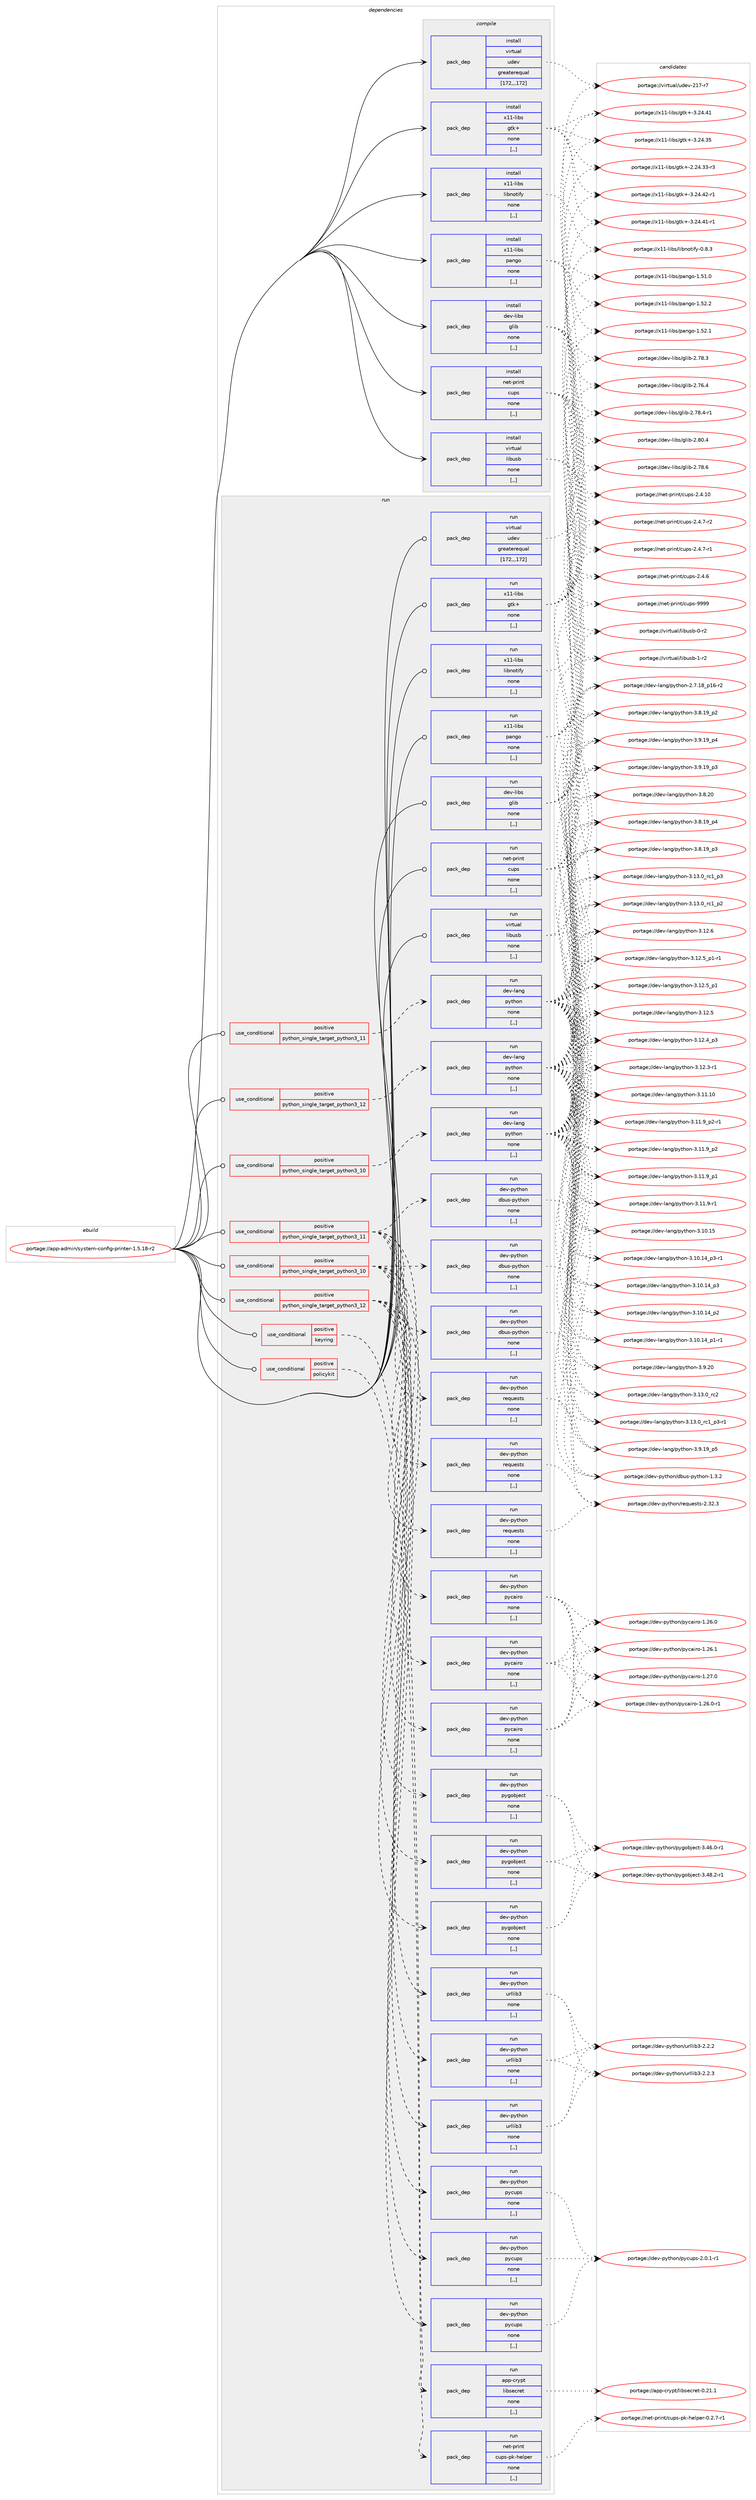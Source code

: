 digraph prolog {

# *************
# Graph options
# *************

newrank=true;
concentrate=true;
compound=true;
graph [rankdir=LR,fontname=Helvetica,fontsize=10,ranksep=1.5];#, ranksep=2.5, nodesep=0.2];
edge  [arrowhead=vee];
node  [fontname=Helvetica,fontsize=10];

# **********
# The ebuild
# **********

subgraph cluster_leftcol {
color=gray;
label=<<i>ebuild</i>>;
id [label="portage://app-admin/system-config-printer-1.5.18-r2", color=red, width=4, href="../app-admin/system-config-printer-1.5.18-r2.svg"];
}

# ****************
# The dependencies
# ****************

subgraph cluster_midcol {
color=gray;
label=<<i>dependencies</i>>;
subgraph cluster_compile {
fillcolor="#eeeeee";
style=filled;
label=<<i>compile</i>>;
subgraph pack364383 {
dependency499345 [label=<<TABLE BORDER="0" CELLBORDER="1" CELLSPACING="0" CELLPADDING="4" WIDTH="220"><TR><TD ROWSPAN="6" CELLPADDING="30">pack_dep</TD></TR><TR><TD WIDTH="110">install</TD></TR><TR><TD>dev-libs</TD></TR><TR><TD>glib</TD></TR><TR><TD>none</TD></TR><TR><TD>[,,]</TD></TR></TABLE>>, shape=none, color=blue];
}
id:e -> dependency499345:w [weight=20,style="solid",arrowhead="vee"];
subgraph pack364384 {
dependency499346 [label=<<TABLE BORDER="0" CELLBORDER="1" CELLSPACING="0" CELLPADDING="4" WIDTH="220"><TR><TD ROWSPAN="6" CELLPADDING="30">pack_dep</TD></TR><TR><TD WIDTH="110">install</TD></TR><TR><TD>net-print</TD></TR><TR><TD>cups</TD></TR><TR><TD>none</TD></TR><TR><TD>[,,]</TD></TR></TABLE>>, shape=none, color=blue];
}
id:e -> dependency499346:w [weight=20,style="solid",arrowhead="vee"];
subgraph pack364385 {
dependency499347 [label=<<TABLE BORDER="0" CELLBORDER="1" CELLSPACING="0" CELLPADDING="4" WIDTH="220"><TR><TD ROWSPAN="6" CELLPADDING="30">pack_dep</TD></TR><TR><TD WIDTH="110">install</TD></TR><TR><TD>virtual</TD></TR><TR><TD>libusb</TD></TR><TR><TD>none</TD></TR><TR><TD>[,,]</TD></TR></TABLE>>, shape=none, color=blue];
}
id:e -> dependency499347:w [weight=20,style="solid",arrowhead="vee"];
subgraph pack364386 {
dependency499348 [label=<<TABLE BORDER="0" CELLBORDER="1" CELLSPACING="0" CELLPADDING="4" WIDTH="220"><TR><TD ROWSPAN="6" CELLPADDING="30">pack_dep</TD></TR><TR><TD WIDTH="110">install</TD></TR><TR><TD>virtual</TD></TR><TR><TD>udev</TD></TR><TR><TD>greaterequal</TD></TR><TR><TD>[172,,,172]</TD></TR></TABLE>>, shape=none, color=blue];
}
id:e -> dependency499348:w [weight=20,style="solid",arrowhead="vee"];
subgraph pack364387 {
dependency499349 [label=<<TABLE BORDER="0" CELLBORDER="1" CELLSPACING="0" CELLPADDING="4" WIDTH="220"><TR><TD ROWSPAN="6" CELLPADDING="30">pack_dep</TD></TR><TR><TD WIDTH="110">install</TD></TR><TR><TD>x11-libs</TD></TR><TR><TD>gtk+</TD></TR><TR><TD>none</TD></TR><TR><TD>[,,]</TD></TR></TABLE>>, shape=none, color=blue];
}
id:e -> dependency499349:w [weight=20,style="solid",arrowhead="vee"];
subgraph pack364388 {
dependency499350 [label=<<TABLE BORDER="0" CELLBORDER="1" CELLSPACING="0" CELLPADDING="4" WIDTH="220"><TR><TD ROWSPAN="6" CELLPADDING="30">pack_dep</TD></TR><TR><TD WIDTH="110">install</TD></TR><TR><TD>x11-libs</TD></TR><TR><TD>libnotify</TD></TR><TR><TD>none</TD></TR><TR><TD>[,,]</TD></TR></TABLE>>, shape=none, color=blue];
}
id:e -> dependency499350:w [weight=20,style="solid",arrowhead="vee"];
subgraph pack364389 {
dependency499351 [label=<<TABLE BORDER="0" CELLBORDER="1" CELLSPACING="0" CELLPADDING="4" WIDTH="220"><TR><TD ROWSPAN="6" CELLPADDING="30">pack_dep</TD></TR><TR><TD WIDTH="110">install</TD></TR><TR><TD>x11-libs</TD></TR><TR><TD>pango</TD></TR><TR><TD>none</TD></TR><TR><TD>[,,]</TD></TR></TABLE>>, shape=none, color=blue];
}
id:e -> dependency499351:w [weight=20,style="solid",arrowhead="vee"];
}
subgraph cluster_compileandrun {
fillcolor="#eeeeee";
style=filled;
label=<<i>compile and run</i>>;
}
subgraph cluster_run {
fillcolor="#eeeeee";
style=filled;
label=<<i>run</i>>;
subgraph cond131343 {
dependency499352 [label=<<TABLE BORDER="0" CELLBORDER="1" CELLSPACING="0" CELLPADDING="4"><TR><TD ROWSPAN="3" CELLPADDING="10">use_conditional</TD></TR><TR><TD>positive</TD></TR><TR><TD>keyring</TD></TR></TABLE>>, shape=none, color=red];
subgraph pack364390 {
dependency499353 [label=<<TABLE BORDER="0" CELLBORDER="1" CELLSPACING="0" CELLPADDING="4" WIDTH="220"><TR><TD ROWSPAN="6" CELLPADDING="30">pack_dep</TD></TR><TR><TD WIDTH="110">run</TD></TR><TR><TD>app-crypt</TD></TR><TR><TD>libsecret</TD></TR><TR><TD>none</TD></TR><TR><TD>[,,]</TD></TR></TABLE>>, shape=none, color=blue];
}
dependency499352:e -> dependency499353:w [weight=20,style="dashed",arrowhead="vee"];
}
id:e -> dependency499352:w [weight=20,style="solid",arrowhead="odot"];
subgraph cond131344 {
dependency499354 [label=<<TABLE BORDER="0" CELLBORDER="1" CELLSPACING="0" CELLPADDING="4"><TR><TD ROWSPAN="3" CELLPADDING="10">use_conditional</TD></TR><TR><TD>positive</TD></TR><TR><TD>policykit</TD></TR></TABLE>>, shape=none, color=red];
subgraph pack364391 {
dependency499355 [label=<<TABLE BORDER="0" CELLBORDER="1" CELLSPACING="0" CELLPADDING="4" WIDTH="220"><TR><TD ROWSPAN="6" CELLPADDING="30">pack_dep</TD></TR><TR><TD WIDTH="110">run</TD></TR><TR><TD>net-print</TD></TR><TR><TD>cups-pk-helper</TD></TR><TR><TD>none</TD></TR><TR><TD>[,,]</TD></TR></TABLE>>, shape=none, color=blue];
}
dependency499354:e -> dependency499355:w [weight=20,style="dashed",arrowhead="vee"];
}
id:e -> dependency499354:w [weight=20,style="solid",arrowhead="odot"];
subgraph cond131345 {
dependency499356 [label=<<TABLE BORDER="0" CELLBORDER="1" CELLSPACING="0" CELLPADDING="4"><TR><TD ROWSPAN="3" CELLPADDING="10">use_conditional</TD></TR><TR><TD>positive</TD></TR><TR><TD>python_single_target_python3_10</TD></TR></TABLE>>, shape=none, color=red];
subgraph pack364392 {
dependency499357 [label=<<TABLE BORDER="0" CELLBORDER="1" CELLSPACING="0" CELLPADDING="4" WIDTH="220"><TR><TD ROWSPAN="6" CELLPADDING="30">pack_dep</TD></TR><TR><TD WIDTH="110">run</TD></TR><TR><TD>dev-lang</TD></TR><TR><TD>python</TD></TR><TR><TD>none</TD></TR><TR><TD>[,,]</TD></TR></TABLE>>, shape=none, color=blue];
}
dependency499356:e -> dependency499357:w [weight=20,style="dashed",arrowhead="vee"];
}
id:e -> dependency499356:w [weight=20,style="solid",arrowhead="odot"];
subgraph cond131346 {
dependency499358 [label=<<TABLE BORDER="0" CELLBORDER="1" CELLSPACING="0" CELLPADDING="4"><TR><TD ROWSPAN="3" CELLPADDING="10">use_conditional</TD></TR><TR><TD>positive</TD></TR><TR><TD>python_single_target_python3_10</TD></TR></TABLE>>, shape=none, color=red];
subgraph pack364393 {
dependency499359 [label=<<TABLE BORDER="0" CELLBORDER="1" CELLSPACING="0" CELLPADDING="4" WIDTH="220"><TR><TD ROWSPAN="6" CELLPADDING="30">pack_dep</TD></TR><TR><TD WIDTH="110">run</TD></TR><TR><TD>dev-python</TD></TR><TR><TD>dbus-python</TD></TR><TR><TD>none</TD></TR><TR><TD>[,,]</TD></TR></TABLE>>, shape=none, color=blue];
}
dependency499358:e -> dependency499359:w [weight=20,style="dashed",arrowhead="vee"];
subgraph pack364394 {
dependency499360 [label=<<TABLE BORDER="0" CELLBORDER="1" CELLSPACING="0" CELLPADDING="4" WIDTH="220"><TR><TD ROWSPAN="6" CELLPADDING="30">pack_dep</TD></TR><TR><TD WIDTH="110">run</TD></TR><TR><TD>dev-python</TD></TR><TR><TD>pycairo</TD></TR><TR><TD>none</TD></TR><TR><TD>[,,]</TD></TR></TABLE>>, shape=none, color=blue];
}
dependency499358:e -> dependency499360:w [weight=20,style="dashed",arrowhead="vee"];
subgraph pack364395 {
dependency499361 [label=<<TABLE BORDER="0" CELLBORDER="1" CELLSPACING="0" CELLPADDING="4" WIDTH="220"><TR><TD ROWSPAN="6" CELLPADDING="30">pack_dep</TD></TR><TR><TD WIDTH="110">run</TD></TR><TR><TD>dev-python</TD></TR><TR><TD>pycups</TD></TR><TR><TD>none</TD></TR><TR><TD>[,,]</TD></TR></TABLE>>, shape=none, color=blue];
}
dependency499358:e -> dependency499361:w [weight=20,style="dashed",arrowhead="vee"];
subgraph pack364396 {
dependency499362 [label=<<TABLE BORDER="0" CELLBORDER="1" CELLSPACING="0" CELLPADDING="4" WIDTH="220"><TR><TD ROWSPAN="6" CELLPADDING="30">pack_dep</TD></TR><TR><TD WIDTH="110">run</TD></TR><TR><TD>dev-python</TD></TR><TR><TD>pygobject</TD></TR><TR><TD>none</TD></TR><TR><TD>[,,]</TD></TR></TABLE>>, shape=none, color=blue];
}
dependency499358:e -> dependency499362:w [weight=20,style="dashed",arrowhead="vee"];
subgraph pack364397 {
dependency499363 [label=<<TABLE BORDER="0" CELLBORDER="1" CELLSPACING="0" CELLPADDING="4" WIDTH="220"><TR><TD ROWSPAN="6" CELLPADDING="30">pack_dep</TD></TR><TR><TD WIDTH="110">run</TD></TR><TR><TD>dev-python</TD></TR><TR><TD>requests</TD></TR><TR><TD>none</TD></TR><TR><TD>[,,]</TD></TR></TABLE>>, shape=none, color=blue];
}
dependency499358:e -> dependency499363:w [weight=20,style="dashed",arrowhead="vee"];
subgraph pack364398 {
dependency499364 [label=<<TABLE BORDER="0" CELLBORDER="1" CELLSPACING="0" CELLPADDING="4" WIDTH="220"><TR><TD ROWSPAN="6" CELLPADDING="30">pack_dep</TD></TR><TR><TD WIDTH="110">run</TD></TR><TR><TD>dev-python</TD></TR><TR><TD>urllib3</TD></TR><TR><TD>none</TD></TR><TR><TD>[,,]</TD></TR></TABLE>>, shape=none, color=blue];
}
dependency499358:e -> dependency499364:w [weight=20,style="dashed",arrowhead="vee"];
}
id:e -> dependency499358:w [weight=20,style="solid",arrowhead="odot"];
subgraph cond131347 {
dependency499365 [label=<<TABLE BORDER="0" CELLBORDER="1" CELLSPACING="0" CELLPADDING="4"><TR><TD ROWSPAN="3" CELLPADDING="10">use_conditional</TD></TR><TR><TD>positive</TD></TR><TR><TD>python_single_target_python3_11</TD></TR></TABLE>>, shape=none, color=red];
subgraph pack364399 {
dependency499366 [label=<<TABLE BORDER="0" CELLBORDER="1" CELLSPACING="0" CELLPADDING="4" WIDTH="220"><TR><TD ROWSPAN="6" CELLPADDING="30">pack_dep</TD></TR><TR><TD WIDTH="110">run</TD></TR><TR><TD>dev-lang</TD></TR><TR><TD>python</TD></TR><TR><TD>none</TD></TR><TR><TD>[,,]</TD></TR></TABLE>>, shape=none, color=blue];
}
dependency499365:e -> dependency499366:w [weight=20,style="dashed",arrowhead="vee"];
}
id:e -> dependency499365:w [weight=20,style="solid",arrowhead="odot"];
subgraph cond131348 {
dependency499367 [label=<<TABLE BORDER="0" CELLBORDER="1" CELLSPACING="0" CELLPADDING="4"><TR><TD ROWSPAN="3" CELLPADDING="10">use_conditional</TD></TR><TR><TD>positive</TD></TR><TR><TD>python_single_target_python3_11</TD></TR></TABLE>>, shape=none, color=red];
subgraph pack364400 {
dependency499368 [label=<<TABLE BORDER="0" CELLBORDER="1" CELLSPACING="0" CELLPADDING="4" WIDTH="220"><TR><TD ROWSPAN="6" CELLPADDING="30">pack_dep</TD></TR><TR><TD WIDTH="110">run</TD></TR><TR><TD>dev-python</TD></TR><TR><TD>dbus-python</TD></TR><TR><TD>none</TD></TR><TR><TD>[,,]</TD></TR></TABLE>>, shape=none, color=blue];
}
dependency499367:e -> dependency499368:w [weight=20,style="dashed",arrowhead="vee"];
subgraph pack364401 {
dependency499369 [label=<<TABLE BORDER="0" CELLBORDER="1" CELLSPACING="0" CELLPADDING="4" WIDTH="220"><TR><TD ROWSPAN="6" CELLPADDING="30">pack_dep</TD></TR><TR><TD WIDTH="110">run</TD></TR><TR><TD>dev-python</TD></TR><TR><TD>pycairo</TD></TR><TR><TD>none</TD></TR><TR><TD>[,,]</TD></TR></TABLE>>, shape=none, color=blue];
}
dependency499367:e -> dependency499369:w [weight=20,style="dashed",arrowhead="vee"];
subgraph pack364402 {
dependency499370 [label=<<TABLE BORDER="0" CELLBORDER="1" CELLSPACING="0" CELLPADDING="4" WIDTH="220"><TR><TD ROWSPAN="6" CELLPADDING="30">pack_dep</TD></TR><TR><TD WIDTH="110">run</TD></TR><TR><TD>dev-python</TD></TR><TR><TD>pycups</TD></TR><TR><TD>none</TD></TR><TR><TD>[,,]</TD></TR></TABLE>>, shape=none, color=blue];
}
dependency499367:e -> dependency499370:w [weight=20,style="dashed",arrowhead="vee"];
subgraph pack364403 {
dependency499371 [label=<<TABLE BORDER="0" CELLBORDER="1" CELLSPACING="0" CELLPADDING="4" WIDTH="220"><TR><TD ROWSPAN="6" CELLPADDING="30">pack_dep</TD></TR><TR><TD WIDTH="110">run</TD></TR><TR><TD>dev-python</TD></TR><TR><TD>pygobject</TD></TR><TR><TD>none</TD></TR><TR><TD>[,,]</TD></TR></TABLE>>, shape=none, color=blue];
}
dependency499367:e -> dependency499371:w [weight=20,style="dashed",arrowhead="vee"];
subgraph pack364404 {
dependency499372 [label=<<TABLE BORDER="0" CELLBORDER="1" CELLSPACING="0" CELLPADDING="4" WIDTH="220"><TR><TD ROWSPAN="6" CELLPADDING="30">pack_dep</TD></TR><TR><TD WIDTH="110">run</TD></TR><TR><TD>dev-python</TD></TR><TR><TD>requests</TD></TR><TR><TD>none</TD></TR><TR><TD>[,,]</TD></TR></TABLE>>, shape=none, color=blue];
}
dependency499367:e -> dependency499372:w [weight=20,style="dashed",arrowhead="vee"];
subgraph pack364405 {
dependency499373 [label=<<TABLE BORDER="0" CELLBORDER="1" CELLSPACING="0" CELLPADDING="4" WIDTH="220"><TR><TD ROWSPAN="6" CELLPADDING="30">pack_dep</TD></TR><TR><TD WIDTH="110">run</TD></TR><TR><TD>dev-python</TD></TR><TR><TD>urllib3</TD></TR><TR><TD>none</TD></TR><TR><TD>[,,]</TD></TR></TABLE>>, shape=none, color=blue];
}
dependency499367:e -> dependency499373:w [weight=20,style="dashed",arrowhead="vee"];
}
id:e -> dependency499367:w [weight=20,style="solid",arrowhead="odot"];
subgraph cond131349 {
dependency499374 [label=<<TABLE BORDER="0" CELLBORDER="1" CELLSPACING="0" CELLPADDING="4"><TR><TD ROWSPAN="3" CELLPADDING="10">use_conditional</TD></TR><TR><TD>positive</TD></TR><TR><TD>python_single_target_python3_12</TD></TR></TABLE>>, shape=none, color=red];
subgraph pack364406 {
dependency499375 [label=<<TABLE BORDER="0" CELLBORDER="1" CELLSPACING="0" CELLPADDING="4" WIDTH="220"><TR><TD ROWSPAN="6" CELLPADDING="30">pack_dep</TD></TR><TR><TD WIDTH="110">run</TD></TR><TR><TD>dev-lang</TD></TR><TR><TD>python</TD></TR><TR><TD>none</TD></TR><TR><TD>[,,]</TD></TR></TABLE>>, shape=none, color=blue];
}
dependency499374:e -> dependency499375:w [weight=20,style="dashed",arrowhead="vee"];
}
id:e -> dependency499374:w [weight=20,style="solid",arrowhead="odot"];
subgraph cond131350 {
dependency499376 [label=<<TABLE BORDER="0" CELLBORDER="1" CELLSPACING="0" CELLPADDING="4"><TR><TD ROWSPAN="3" CELLPADDING="10">use_conditional</TD></TR><TR><TD>positive</TD></TR><TR><TD>python_single_target_python3_12</TD></TR></TABLE>>, shape=none, color=red];
subgraph pack364407 {
dependency499377 [label=<<TABLE BORDER="0" CELLBORDER="1" CELLSPACING="0" CELLPADDING="4" WIDTH="220"><TR><TD ROWSPAN="6" CELLPADDING="30">pack_dep</TD></TR><TR><TD WIDTH="110">run</TD></TR><TR><TD>dev-python</TD></TR><TR><TD>dbus-python</TD></TR><TR><TD>none</TD></TR><TR><TD>[,,]</TD></TR></TABLE>>, shape=none, color=blue];
}
dependency499376:e -> dependency499377:w [weight=20,style="dashed",arrowhead="vee"];
subgraph pack364408 {
dependency499378 [label=<<TABLE BORDER="0" CELLBORDER="1" CELLSPACING="0" CELLPADDING="4" WIDTH="220"><TR><TD ROWSPAN="6" CELLPADDING="30">pack_dep</TD></TR><TR><TD WIDTH="110">run</TD></TR><TR><TD>dev-python</TD></TR><TR><TD>pycairo</TD></TR><TR><TD>none</TD></TR><TR><TD>[,,]</TD></TR></TABLE>>, shape=none, color=blue];
}
dependency499376:e -> dependency499378:w [weight=20,style="dashed",arrowhead="vee"];
subgraph pack364409 {
dependency499379 [label=<<TABLE BORDER="0" CELLBORDER="1" CELLSPACING="0" CELLPADDING="4" WIDTH="220"><TR><TD ROWSPAN="6" CELLPADDING="30">pack_dep</TD></TR><TR><TD WIDTH="110">run</TD></TR><TR><TD>dev-python</TD></TR><TR><TD>pycups</TD></TR><TR><TD>none</TD></TR><TR><TD>[,,]</TD></TR></TABLE>>, shape=none, color=blue];
}
dependency499376:e -> dependency499379:w [weight=20,style="dashed",arrowhead="vee"];
subgraph pack364410 {
dependency499380 [label=<<TABLE BORDER="0" CELLBORDER="1" CELLSPACING="0" CELLPADDING="4" WIDTH="220"><TR><TD ROWSPAN="6" CELLPADDING="30">pack_dep</TD></TR><TR><TD WIDTH="110">run</TD></TR><TR><TD>dev-python</TD></TR><TR><TD>pygobject</TD></TR><TR><TD>none</TD></TR><TR><TD>[,,]</TD></TR></TABLE>>, shape=none, color=blue];
}
dependency499376:e -> dependency499380:w [weight=20,style="dashed",arrowhead="vee"];
subgraph pack364411 {
dependency499381 [label=<<TABLE BORDER="0" CELLBORDER="1" CELLSPACING="0" CELLPADDING="4" WIDTH="220"><TR><TD ROWSPAN="6" CELLPADDING="30">pack_dep</TD></TR><TR><TD WIDTH="110">run</TD></TR><TR><TD>dev-python</TD></TR><TR><TD>requests</TD></TR><TR><TD>none</TD></TR><TR><TD>[,,]</TD></TR></TABLE>>, shape=none, color=blue];
}
dependency499376:e -> dependency499381:w [weight=20,style="dashed",arrowhead="vee"];
subgraph pack364412 {
dependency499382 [label=<<TABLE BORDER="0" CELLBORDER="1" CELLSPACING="0" CELLPADDING="4" WIDTH="220"><TR><TD ROWSPAN="6" CELLPADDING="30">pack_dep</TD></TR><TR><TD WIDTH="110">run</TD></TR><TR><TD>dev-python</TD></TR><TR><TD>urllib3</TD></TR><TR><TD>none</TD></TR><TR><TD>[,,]</TD></TR></TABLE>>, shape=none, color=blue];
}
dependency499376:e -> dependency499382:w [weight=20,style="dashed",arrowhead="vee"];
}
id:e -> dependency499376:w [weight=20,style="solid",arrowhead="odot"];
subgraph pack364413 {
dependency499383 [label=<<TABLE BORDER="0" CELLBORDER="1" CELLSPACING="0" CELLPADDING="4" WIDTH="220"><TR><TD ROWSPAN="6" CELLPADDING="30">pack_dep</TD></TR><TR><TD WIDTH="110">run</TD></TR><TR><TD>dev-libs</TD></TR><TR><TD>glib</TD></TR><TR><TD>none</TD></TR><TR><TD>[,,]</TD></TR></TABLE>>, shape=none, color=blue];
}
id:e -> dependency499383:w [weight=20,style="solid",arrowhead="odot"];
subgraph pack364414 {
dependency499384 [label=<<TABLE BORDER="0" CELLBORDER="1" CELLSPACING="0" CELLPADDING="4" WIDTH="220"><TR><TD ROWSPAN="6" CELLPADDING="30">pack_dep</TD></TR><TR><TD WIDTH="110">run</TD></TR><TR><TD>net-print</TD></TR><TR><TD>cups</TD></TR><TR><TD>none</TD></TR><TR><TD>[,,]</TD></TR></TABLE>>, shape=none, color=blue];
}
id:e -> dependency499384:w [weight=20,style="solid",arrowhead="odot"];
subgraph pack364415 {
dependency499385 [label=<<TABLE BORDER="0" CELLBORDER="1" CELLSPACING="0" CELLPADDING="4" WIDTH="220"><TR><TD ROWSPAN="6" CELLPADDING="30">pack_dep</TD></TR><TR><TD WIDTH="110">run</TD></TR><TR><TD>virtual</TD></TR><TR><TD>libusb</TD></TR><TR><TD>none</TD></TR><TR><TD>[,,]</TD></TR></TABLE>>, shape=none, color=blue];
}
id:e -> dependency499385:w [weight=20,style="solid",arrowhead="odot"];
subgraph pack364416 {
dependency499386 [label=<<TABLE BORDER="0" CELLBORDER="1" CELLSPACING="0" CELLPADDING="4" WIDTH="220"><TR><TD ROWSPAN="6" CELLPADDING="30">pack_dep</TD></TR><TR><TD WIDTH="110">run</TD></TR><TR><TD>virtual</TD></TR><TR><TD>udev</TD></TR><TR><TD>greaterequal</TD></TR><TR><TD>[172,,,172]</TD></TR></TABLE>>, shape=none, color=blue];
}
id:e -> dependency499386:w [weight=20,style="solid",arrowhead="odot"];
subgraph pack364417 {
dependency499387 [label=<<TABLE BORDER="0" CELLBORDER="1" CELLSPACING="0" CELLPADDING="4" WIDTH="220"><TR><TD ROWSPAN="6" CELLPADDING="30">pack_dep</TD></TR><TR><TD WIDTH="110">run</TD></TR><TR><TD>x11-libs</TD></TR><TR><TD>gtk+</TD></TR><TR><TD>none</TD></TR><TR><TD>[,,]</TD></TR></TABLE>>, shape=none, color=blue];
}
id:e -> dependency499387:w [weight=20,style="solid",arrowhead="odot"];
subgraph pack364418 {
dependency499388 [label=<<TABLE BORDER="0" CELLBORDER="1" CELLSPACING="0" CELLPADDING="4" WIDTH="220"><TR><TD ROWSPAN="6" CELLPADDING="30">pack_dep</TD></TR><TR><TD WIDTH="110">run</TD></TR><TR><TD>x11-libs</TD></TR><TR><TD>libnotify</TD></TR><TR><TD>none</TD></TR><TR><TD>[,,]</TD></TR></TABLE>>, shape=none, color=blue];
}
id:e -> dependency499388:w [weight=20,style="solid",arrowhead="odot"];
subgraph pack364419 {
dependency499389 [label=<<TABLE BORDER="0" CELLBORDER="1" CELLSPACING="0" CELLPADDING="4" WIDTH="220"><TR><TD ROWSPAN="6" CELLPADDING="30">pack_dep</TD></TR><TR><TD WIDTH="110">run</TD></TR><TR><TD>x11-libs</TD></TR><TR><TD>pango</TD></TR><TR><TD>none</TD></TR><TR><TD>[,,]</TD></TR></TABLE>>, shape=none, color=blue];
}
id:e -> dependency499389:w [weight=20,style="solid",arrowhead="odot"];
}
}

# **************
# The candidates
# **************

subgraph cluster_choices {
rank=same;
color=gray;
label=<<i>candidates</i>>;

subgraph choice364383 {
color=black;
nodesep=1;
choice1001011184510810598115471031081059845504656484652 [label="portage://dev-libs/glib-2.80.4", color=red, width=4,href="../dev-libs/glib-2.80.4.svg"];
choice1001011184510810598115471031081059845504655564654 [label="portage://dev-libs/glib-2.78.6", color=red, width=4,href="../dev-libs/glib-2.78.6.svg"];
choice10010111845108105981154710310810598455046555646524511449 [label="portage://dev-libs/glib-2.78.4-r1", color=red, width=4,href="../dev-libs/glib-2.78.4-r1.svg"];
choice1001011184510810598115471031081059845504655564651 [label="portage://dev-libs/glib-2.78.3", color=red, width=4,href="../dev-libs/glib-2.78.3.svg"];
choice1001011184510810598115471031081059845504655544652 [label="portage://dev-libs/glib-2.76.4", color=red, width=4,href="../dev-libs/glib-2.76.4.svg"];
dependency499345:e -> choice1001011184510810598115471031081059845504656484652:w [style=dotted,weight="100"];
dependency499345:e -> choice1001011184510810598115471031081059845504655564654:w [style=dotted,weight="100"];
dependency499345:e -> choice10010111845108105981154710310810598455046555646524511449:w [style=dotted,weight="100"];
dependency499345:e -> choice1001011184510810598115471031081059845504655564651:w [style=dotted,weight="100"];
dependency499345:e -> choice1001011184510810598115471031081059845504655544652:w [style=dotted,weight="100"];
}
subgraph choice364384 {
color=black;
nodesep=1;
choice1101011164511211410511011647991171121154557575757 [label="portage://net-print/cups-9999", color=red, width=4,href="../net-print/cups-9999.svg"];
choice11010111645112114105110116479911711211545504652464948 [label="portage://net-print/cups-2.4.10", color=red, width=4,href="../net-print/cups-2.4.10.svg"];
choice1101011164511211410511011647991171121154550465246554511450 [label="portage://net-print/cups-2.4.7-r2", color=red, width=4,href="../net-print/cups-2.4.7-r2.svg"];
choice1101011164511211410511011647991171121154550465246554511449 [label="portage://net-print/cups-2.4.7-r1", color=red, width=4,href="../net-print/cups-2.4.7-r1.svg"];
choice110101116451121141051101164799117112115455046524654 [label="portage://net-print/cups-2.4.6", color=red, width=4,href="../net-print/cups-2.4.6.svg"];
dependency499346:e -> choice1101011164511211410511011647991171121154557575757:w [style=dotted,weight="100"];
dependency499346:e -> choice11010111645112114105110116479911711211545504652464948:w [style=dotted,weight="100"];
dependency499346:e -> choice1101011164511211410511011647991171121154550465246554511450:w [style=dotted,weight="100"];
dependency499346:e -> choice1101011164511211410511011647991171121154550465246554511449:w [style=dotted,weight="100"];
dependency499346:e -> choice110101116451121141051101164799117112115455046524654:w [style=dotted,weight="100"];
}
subgraph choice364385 {
color=black;
nodesep=1;
choice1181051141161179710847108105981171159845494511450 [label="portage://virtual/libusb-1-r2", color=red, width=4,href="../virtual/libusb-1-r2.svg"];
choice1181051141161179710847108105981171159845484511450 [label="portage://virtual/libusb-0-r2", color=red, width=4,href="../virtual/libusb-0-r2.svg"];
dependency499347:e -> choice1181051141161179710847108105981171159845494511450:w [style=dotted,weight="100"];
dependency499347:e -> choice1181051141161179710847108105981171159845484511450:w [style=dotted,weight="100"];
}
subgraph choice364386 {
color=black;
nodesep=1;
choice1181051141161179710847117100101118455049554511455 [label="portage://virtual/udev-217-r7", color=red, width=4,href="../virtual/udev-217-r7.svg"];
dependency499348:e -> choice1181051141161179710847117100101118455049554511455:w [style=dotted,weight="100"];
}
subgraph choice364387 {
color=black;
nodesep=1;
choice12049494510810598115471031161074345514650524652504511449 [label="portage://x11-libs/gtk+-3.24.42-r1", color=red, width=4,href="../x11-libs/gtk+-3.24.42-r1.svg"];
choice12049494510810598115471031161074345514650524652494511449 [label="portage://x11-libs/gtk+-3.24.41-r1", color=red, width=4,href="../x11-libs/gtk+-3.24.41-r1.svg"];
choice1204949451081059811547103116107434551465052465249 [label="portage://x11-libs/gtk+-3.24.41", color=red, width=4,href="../x11-libs/gtk+-3.24.41.svg"];
choice1204949451081059811547103116107434551465052465153 [label="portage://x11-libs/gtk+-3.24.35", color=red, width=4,href="../x11-libs/gtk+-3.24.35.svg"];
choice12049494510810598115471031161074345504650524651514511451 [label="portage://x11-libs/gtk+-2.24.33-r3", color=red, width=4,href="../x11-libs/gtk+-2.24.33-r3.svg"];
dependency499349:e -> choice12049494510810598115471031161074345514650524652504511449:w [style=dotted,weight="100"];
dependency499349:e -> choice12049494510810598115471031161074345514650524652494511449:w [style=dotted,weight="100"];
dependency499349:e -> choice1204949451081059811547103116107434551465052465249:w [style=dotted,weight="100"];
dependency499349:e -> choice1204949451081059811547103116107434551465052465153:w [style=dotted,weight="100"];
dependency499349:e -> choice12049494510810598115471031161074345504650524651514511451:w [style=dotted,weight="100"];
}
subgraph choice364388 {
color=black;
nodesep=1;
choice120494945108105981154710810598110111116105102121454846564651 [label="portage://x11-libs/libnotify-0.8.3", color=red, width=4,href="../x11-libs/libnotify-0.8.3.svg"];
dependency499350:e -> choice120494945108105981154710810598110111116105102121454846564651:w [style=dotted,weight="100"];
}
subgraph choice364389 {
color=black;
nodesep=1;
choice12049494510810598115471129711010311145494653504650 [label="portage://x11-libs/pango-1.52.2", color=red, width=4,href="../x11-libs/pango-1.52.2.svg"];
choice12049494510810598115471129711010311145494653504649 [label="portage://x11-libs/pango-1.52.1", color=red, width=4,href="../x11-libs/pango-1.52.1.svg"];
choice12049494510810598115471129711010311145494653494648 [label="portage://x11-libs/pango-1.51.0", color=red, width=4,href="../x11-libs/pango-1.51.0.svg"];
dependency499351:e -> choice12049494510810598115471129711010311145494653504650:w [style=dotted,weight="100"];
dependency499351:e -> choice12049494510810598115471129711010311145494653504649:w [style=dotted,weight="100"];
dependency499351:e -> choice12049494510810598115471129711010311145494653494648:w [style=dotted,weight="100"];
}
subgraph choice364390 {
color=black;
nodesep=1;
choice97112112459911412111211647108105981151019911410111645484650494649 [label="portage://app-crypt/libsecret-0.21.1", color=red, width=4,href="../app-crypt/libsecret-0.21.1.svg"];
dependency499353:e -> choice97112112459911412111211647108105981151019911410111645484650494649:w [style=dotted,weight="100"];
}
subgraph choice364391 {
color=black;
nodesep=1;
choice11010111645112114105110116479911711211545112107451041011081121011144548465046554511449 [label="portage://net-print/cups-pk-helper-0.2.7-r1", color=red, width=4,href="../net-print/cups-pk-helper-0.2.7-r1.svg"];
dependency499355:e -> choice11010111645112114105110116479911711211545112107451041011081121011144548465046554511449:w [style=dotted,weight="100"];
}
subgraph choice364392 {
color=black;
nodesep=1;
choice10010111845108971101034711212111610411111045514649514648951149950 [label="portage://dev-lang/python-3.13.0_rc2", color=red, width=4,href="../dev-lang/python-3.13.0_rc2.svg"];
choice1001011184510897110103471121211161041111104551464951464895114994995112514511449 [label="portage://dev-lang/python-3.13.0_rc1_p3-r1", color=red, width=4,href="../dev-lang/python-3.13.0_rc1_p3-r1.svg"];
choice100101118451089711010347112121116104111110455146495146489511499499511251 [label="portage://dev-lang/python-3.13.0_rc1_p3", color=red, width=4,href="../dev-lang/python-3.13.0_rc1_p3.svg"];
choice100101118451089711010347112121116104111110455146495146489511499499511250 [label="portage://dev-lang/python-3.13.0_rc1_p2", color=red, width=4,href="../dev-lang/python-3.13.0_rc1_p2.svg"];
choice10010111845108971101034711212111610411111045514649504654 [label="portage://dev-lang/python-3.12.6", color=red, width=4,href="../dev-lang/python-3.12.6.svg"];
choice1001011184510897110103471121211161041111104551464950465395112494511449 [label="portage://dev-lang/python-3.12.5_p1-r1", color=red, width=4,href="../dev-lang/python-3.12.5_p1-r1.svg"];
choice100101118451089711010347112121116104111110455146495046539511249 [label="portage://dev-lang/python-3.12.5_p1", color=red, width=4,href="../dev-lang/python-3.12.5_p1.svg"];
choice10010111845108971101034711212111610411111045514649504653 [label="portage://dev-lang/python-3.12.5", color=red, width=4,href="../dev-lang/python-3.12.5.svg"];
choice100101118451089711010347112121116104111110455146495046529511251 [label="portage://dev-lang/python-3.12.4_p3", color=red, width=4,href="../dev-lang/python-3.12.4_p3.svg"];
choice100101118451089711010347112121116104111110455146495046514511449 [label="portage://dev-lang/python-3.12.3-r1", color=red, width=4,href="../dev-lang/python-3.12.3-r1.svg"];
choice1001011184510897110103471121211161041111104551464949464948 [label="portage://dev-lang/python-3.11.10", color=red, width=4,href="../dev-lang/python-3.11.10.svg"];
choice1001011184510897110103471121211161041111104551464949465795112504511449 [label="portage://dev-lang/python-3.11.9_p2-r1", color=red, width=4,href="../dev-lang/python-3.11.9_p2-r1.svg"];
choice100101118451089711010347112121116104111110455146494946579511250 [label="portage://dev-lang/python-3.11.9_p2", color=red, width=4,href="../dev-lang/python-3.11.9_p2.svg"];
choice100101118451089711010347112121116104111110455146494946579511249 [label="portage://dev-lang/python-3.11.9_p1", color=red, width=4,href="../dev-lang/python-3.11.9_p1.svg"];
choice100101118451089711010347112121116104111110455146494946574511449 [label="portage://dev-lang/python-3.11.9-r1", color=red, width=4,href="../dev-lang/python-3.11.9-r1.svg"];
choice1001011184510897110103471121211161041111104551464948464953 [label="portage://dev-lang/python-3.10.15", color=red, width=4,href="../dev-lang/python-3.10.15.svg"];
choice100101118451089711010347112121116104111110455146494846495295112514511449 [label="portage://dev-lang/python-3.10.14_p3-r1", color=red, width=4,href="../dev-lang/python-3.10.14_p3-r1.svg"];
choice10010111845108971101034711212111610411111045514649484649529511251 [label="portage://dev-lang/python-3.10.14_p3", color=red, width=4,href="../dev-lang/python-3.10.14_p3.svg"];
choice10010111845108971101034711212111610411111045514649484649529511250 [label="portage://dev-lang/python-3.10.14_p2", color=red, width=4,href="../dev-lang/python-3.10.14_p2.svg"];
choice100101118451089711010347112121116104111110455146494846495295112494511449 [label="portage://dev-lang/python-3.10.14_p1-r1", color=red, width=4,href="../dev-lang/python-3.10.14_p1-r1.svg"];
choice10010111845108971101034711212111610411111045514657465048 [label="portage://dev-lang/python-3.9.20", color=red, width=4,href="../dev-lang/python-3.9.20.svg"];
choice100101118451089711010347112121116104111110455146574649579511253 [label="portage://dev-lang/python-3.9.19_p5", color=red, width=4,href="../dev-lang/python-3.9.19_p5.svg"];
choice100101118451089711010347112121116104111110455146574649579511252 [label="portage://dev-lang/python-3.9.19_p4", color=red, width=4,href="../dev-lang/python-3.9.19_p4.svg"];
choice100101118451089711010347112121116104111110455146574649579511251 [label="portage://dev-lang/python-3.9.19_p3", color=red, width=4,href="../dev-lang/python-3.9.19_p3.svg"];
choice10010111845108971101034711212111610411111045514656465048 [label="portage://dev-lang/python-3.8.20", color=red, width=4,href="../dev-lang/python-3.8.20.svg"];
choice100101118451089711010347112121116104111110455146564649579511252 [label="portage://dev-lang/python-3.8.19_p4", color=red, width=4,href="../dev-lang/python-3.8.19_p4.svg"];
choice100101118451089711010347112121116104111110455146564649579511251 [label="portage://dev-lang/python-3.8.19_p3", color=red, width=4,href="../dev-lang/python-3.8.19_p3.svg"];
choice100101118451089711010347112121116104111110455146564649579511250 [label="portage://dev-lang/python-3.8.19_p2", color=red, width=4,href="../dev-lang/python-3.8.19_p2.svg"];
choice100101118451089711010347112121116104111110455046554649569511249544511450 [label="portage://dev-lang/python-2.7.18_p16-r2", color=red, width=4,href="../dev-lang/python-2.7.18_p16-r2.svg"];
dependency499357:e -> choice10010111845108971101034711212111610411111045514649514648951149950:w [style=dotted,weight="100"];
dependency499357:e -> choice1001011184510897110103471121211161041111104551464951464895114994995112514511449:w [style=dotted,weight="100"];
dependency499357:e -> choice100101118451089711010347112121116104111110455146495146489511499499511251:w [style=dotted,weight="100"];
dependency499357:e -> choice100101118451089711010347112121116104111110455146495146489511499499511250:w [style=dotted,weight="100"];
dependency499357:e -> choice10010111845108971101034711212111610411111045514649504654:w [style=dotted,weight="100"];
dependency499357:e -> choice1001011184510897110103471121211161041111104551464950465395112494511449:w [style=dotted,weight="100"];
dependency499357:e -> choice100101118451089711010347112121116104111110455146495046539511249:w [style=dotted,weight="100"];
dependency499357:e -> choice10010111845108971101034711212111610411111045514649504653:w [style=dotted,weight="100"];
dependency499357:e -> choice100101118451089711010347112121116104111110455146495046529511251:w [style=dotted,weight="100"];
dependency499357:e -> choice100101118451089711010347112121116104111110455146495046514511449:w [style=dotted,weight="100"];
dependency499357:e -> choice1001011184510897110103471121211161041111104551464949464948:w [style=dotted,weight="100"];
dependency499357:e -> choice1001011184510897110103471121211161041111104551464949465795112504511449:w [style=dotted,weight="100"];
dependency499357:e -> choice100101118451089711010347112121116104111110455146494946579511250:w [style=dotted,weight="100"];
dependency499357:e -> choice100101118451089711010347112121116104111110455146494946579511249:w [style=dotted,weight="100"];
dependency499357:e -> choice100101118451089711010347112121116104111110455146494946574511449:w [style=dotted,weight="100"];
dependency499357:e -> choice1001011184510897110103471121211161041111104551464948464953:w [style=dotted,weight="100"];
dependency499357:e -> choice100101118451089711010347112121116104111110455146494846495295112514511449:w [style=dotted,weight="100"];
dependency499357:e -> choice10010111845108971101034711212111610411111045514649484649529511251:w [style=dotted,weight="100"];
dependency499357:e -> choice10010111845108971101034711212111610411111045514649484649529511250:w [style=dotted,weight="100"];
dependency499357:e -> choice100101118451089711010347112121116104111110455146494846495295112494511449:w [style=dotted,weight="100"];
dependency499357:e -> choice10010111845108971101034711212111610411111045514657465048:w [style=dotted,weight="100"];
dependency499357:e -> choice100101118451089711010347112121116104111110455146574649579511253:w [style=dotted,weight="100"];
dependency499357:e -> choice100101118451089711010347112121116104111110455146574649579511252:w [style=dotted,weight="100"];
dependency499357:e -> choice100101118451089711010347112121116104111110455146574649579511251:w [style=dotted,weight="100"];
dependency499357:e -> choice10010111845108971101034711212111610411111045514656465048:w [style=dotted,weight="100"];
dependency499357:e -> choice100101118451089711010347112121116104111110455146564649579511252:w [style=dotted,weight="100"];
dependency499357:e -> choice100101118451089711010347112121116104111110455146564649579511251:w [style=dotted,weight="100"];
dependency499357:e -> choice100101118451089711010347112121116104111110455146564649579511250:w [style=dotted,weight="100"];
dependency499357:e -> choice100101118451089711010347112121116104111110455046554649569511249544511450:w [style=dotted,weight="100"];
}
subgraph choice364393 {
color=black;
nodesep=1;
choice10010111845112121116104111110471009811711545112121116104111110454946514650 [label="portage://dev-python/dbus-python-1.3.2", color=red, width=4,href="../dev-python/dbus-python-1.3.2.svg"];
dependency499359:e -> choice10010111845112121116104111110471009811711545112121116104111110454946514650:w [style=dotted,weight="100"];
}
subgraph choice364394 {
color=black;
nodesep=1;
choice1001011184511212111610411111047112121999710511411145494650554648 [label="portage://dev-python/pycairo-1.27.0", color=red, width=4,href="../dev-python/pycairo-1.27.0.svg"];
choice1001011184511212111610411111047112121999710511411145494650544649 [label="portage://dev-python/pycairo-1.26.1", color=red, width=4,href="../dev-python/pycairo-1.26.1.svg"];
choice10010111845112121116104111110471121219997105114111454946505446484511449 [label="portage://dev-python/pycairo-1.26.0-r1", color=red, width=4,href="../dev-python/pycairo-1.26.0-r1.svg"];
choice1001011184511212111610411111047112121999710511411145494650544648 [label="portage://dev-python/pycairo-1.26.0", color=red, width=4,href="../dev-python/pycairo-1.26.0.svg"];
dependency499360:e -> choice1001011184511212111610411111047112121999710511411145494650554648:w [style=dotted,weight="100"];
dependency499360:e -> choice1001011184511212111610411111047112121999710511411145494650544649:w [style=dotted,weight="100"];
dependency499360:e -> choice10010111845112121116104111110471121219997105114111454946505446484511449:w [style=dotted,weight="100"];
dependency499360:e -> choice1001011184511212111610411111047112121999710511411145494650544648:w [style=dotted,weight="100"];
}
subgraph choice364395 {
color=black;
nodesep=1;
choice1001011184511212111610411111047112121991171121154550464846494511449 [label="portage://dev-python/pycups-2.0.1-r1", color=red, width=4,href="../dev-python/pycups-2.0.1-r1.svg"];
dependency499361:e -> choice1001011184511212111610411111047112121991171121154550464846494511449:w [style=dotted,weight="100"];
}
subgraph choice364396 {
color=black;
nodesep=1;
choice10010111845112121116104111110471121211031119810610199116455146525646504511449 [label="portage://dev-python/pygobject-3.48.2-r1", color=red, width=4,href="../dev-python/pygobject-3.48.2-r1.svg"];
choice10010111845112121116104111110471121211031119810610199116455146525446484511449 [label="portage://dev-python/pygobject-3.46.0-r1", color=red, width=4,href="../dev-python/pygobject-3.46.0-r1.svg"];
dependency499362:e -> choice10010111845112121116104111110471121211031119810610199116455146525646504511449:w [style=dotted,weight="100"];
dependency499362:e -> choice10010111845112121116104111110471121211031119810610199116455146525446484511449:w [style=dotted,weight="100"];
}
subgraph choice364397 {
color=black;
nodesep=1;
choice100101118451121211161041111104711410111311710111511611545504651504651 [label="portage://dev-python/requests-2.32.3", color=red, width=4,href="../dev-python/requests-2.32.3.svg"];
dependency499363:e -> choice100101118451121211161041111104711410111311710111511611545504651504651:w [style=dotted,weight="100"];
}
subgraph choice364398 {
color=black;
nodesep=1;
choice10010111845112121116104111110471171141081081059851455046504651 [label="portage://dev-python/urllib3-2.2.3", color=red, width=4,href="../dev-python/urllib3-2.2.3.svg"];
choice10010111845112121116104111110471171141081081059851455046504650 [label="portage://dev-python/urllib3-2.2.2", color=red, width=4,href="../dev-python/urllib3-2.2.2.svg"];
dependency499364:e -> choice10010111845112121116104111110471171141081081059851455046504651:w [style=dotted,weight="100"];
dependency499364:e -> choice10010111845112121116104111110471171141081081059851455046504650:w [style=dotted,weight="100"];
}
subgraph choice364399 {
color=black;
nodesep=1;
choice10010111845108971101034711212111610411111045514649514648951149950 [label="portage://dev-lang/python-3.13.0_rc2", color=red, width=4,href="../dev-lang/python-3.13.0_rc2.svg"];
choice1001011184510897110103471121211161041111104551464951464895114994995112514511449 [label="portage://dev-lang/python-3.13.0_rc1_p3-r1", color=red, width=4,href="../dev-lang/python-3.13.0_rc1_p3-r1.svg"];
choice100101118451089711010347112121116104111110455146495146489511499499511251 [label="portage://dev-lang/python-3.13.0_rc1_p3", color=red, width=4,href="../dev-lang/python-3.13.0_rc1_p3.svg"];
choice100101118451089711010347112121116104111110455146495146489511499499511250 [label="portage://dev-lang/python-3.13.0_rc1_p2", color=red, width=4,href="../dev-lang/python-3.13.0_rc1_p2.svg"];
choice10010111845108971101034711212111610411111045514649504654 [label="portage://dev-lang/python-3.12.6", color=red, width=4,href="../dev-lang/python-3.12.6.svg"];
choice1001011184510897110103471121211161041111104551464950465395112494511449 [label="portage://dev-lang/python-3.12.5_p1-r1", color=red, width=4,href="../dev-lang/python-3.12.5_p1-r1.svg"];
choice100101118451089711010347112121116104111110455146495046539511249 [label="portage://dev-lang/python-3.12.5_p1", color=red, width=4,href="../dev-lang/python-3.12.5_p1.svg"];
choice10010111845108971101034711212111610411111045514649504653 [label="portage://dev-lang/python-3.12.5", color=red, width=4,href="../dev-lang/python-3.12.5.svg"];
choice100101118451089711010347112121116104111110455146495046529511251 [label="portage://dev-lang/python-3.12.4_p3", color=red, width=4,href="../dev-lang/python-3.12.4_p3.svg"];
choice100101118451089711010347112121116104111110455146495046514511449 [label="portage://dev-lang/python-3.12.3-r1", color=red, width=4,href="../dev-lang/python-3.12.3-r1.svg"];
choice1001011184510897110103471121211161041111104551464949464948 [label="portage://dev-lang/python-3.11.10", color=red, width=4,href="../dev-lang/python-3.11.10.svg"];
choice1001011184510897110103471121211161041111104551464949465795112504511449 [label="portage://dev-lang/python-3.11.9_p2-r1", color=red, width=4,href="../dev-lang/python-3.11.9_p2-r1.svg"];
choice100101118451089711010347112121116104111110455146494946579511250 [label="portage://dev-lang/python-3.11.9_p2", color=red, width=4,href="../dev-lang/python-3.11.9_p2.svg"];
choice100101118451089711010347112121116104111110455146494946579511249 [label="portage://dev-lang/python-3.11.9_p1", color=red, width=4,href="../dev-lang/python-3.11.9_p1.svg"];
choice100101118451089711010347112121116104111110455146494946574511449 [label="portage://dev-lang/python-3.11.9-r1", color=red, width=4,href="../dev-lang/python-3.11.9-r1.svg"];
choice1001011184510897110103471121211161041111104551464948464953 [label="portage://dev-lang/python-3.10.15", color=red, width=4,href="../dev-lang/python-3.10.15.svg"];
choice100101118451089711010347112121116104111110455146494846495295112514511449 [label="portage://dev-lang/python-3.10.14_p3-r1", color=red, width=4,href="../dev-lang/python-3.10.14_p3-r1.svg"];
choice10010111845108971101034711212111610411111045514649484649529511251 [label="portage://dev-lang/python-3.10.14_p3", color=red, width=4,href="../dev-lang/python-3.10.14_p3.svg"];
choice10010111845108971101034711212111610411111045514649484649529511250 [label="portage://dev-lang/python-3.10.14_p2", color=red, width=4,href="../dev-lang/python-3.10.14_p2.svg"];
choice100101118451089711010347112121116104111110455146494846495295112494511449 [label="portage://dev-lang/python-3.10.14_p1-r1", color=red, width=4,href="../dev-lang/python-3.10.14_p1-r1.svg"];
choice10010111845108971101034711212111610411111045514657465048 [label="portage://dev-lang/python-3.9.20", color=red, width=4,href="../dev-lang/python-3.9.20.svg"];
choice100101118451089711010347112121116104111110455146574649579511253 [label="portage://dev-lang/python-3.9.19_p5", color=red, width=4,href="../dev-lang/python-3.9.19_p5.svg"];
choice100101118451089711010347112121116104111110455146574649579511252 [label="portage://dev-lang/python-3.9.19_p4", color=red, width=4,href="../dev-lang/python-3.9.19_p4.svg"];
choice100101118451089711010347112121116104111110455146574649579511251 [label="portage://dev-lang/python-3.9.19_p3", color=red, width=4,href="../dev-lang/python-3.9.19_p3.svg"];
choice10010111845108971101034711212111610411111045514656465048 [label="portage://dev-lang/python-3.8.20", color=red, width=4,href="../dev-lang/python-3.8.20.svg"];
choice100101118451089711010347112121116104111110455146564649579511252 [label="portage://dev-lang/python-3.8.19_p4", color=red, width=4,href="../dev-lang/python-3.8.19_p4.svg"];
choice100101118451089711010347112121116104111110455146564649579511251 [label="portage://dev-lang/python-3.8.19_p3", color=red, width=4,href="../dev-lang/python-3.8.19_p3.svg"];
choice100101118451089711010347112121116104111110455146564649579511250 [label="portage://dev-lang/python-3.8.19_p2", color=red, width=4,href="../dev-lang/python-3.8.19_p2.svg"];
choice100101118451089711010347112121116104111110455046554649569511249544511450 [label="portage://dev-lang/python-2.7.18_p16-r2", color=red, width=4,href="../dev-lang/python-2.7.18_p16-r2.svg"];
dependency499366:e -> choice10010111845108971101034711212111610411111045514649514648951149950:w [style=dotted,weight="100"];
dependency499366:e -> choice1001011184510897110103471121211161041111104551464951464895114994995112514511449:w [style=dotted,weight="100"];
dependency499366:e -> choice100101118451089711010347112121116104111110455146495146489511499499511251:w [style=dotted,weight="100"];
dependency499366:e -> choice100101118451089711010347112121116104111110455146495146489511499499511250:w [style=dotted,weight="100"];
dependency499366:e -> choice10010111845108971101034711212111610411111045514649504654:w [style=dotted,weight="100"];
dependency499366:e -> choice1001011184510897110103471121211161041111104551464950465395112494511449:w [style=dotted,weight="100"];
dependency499366:e -> choice100101118451089711010347112121116104111110455146495046539511249:w [style=dotted,weight="100"];
dependency499366:e -> choice10010111845108971101034711212111610411111045514649504653:w [style=dotted,weight="100"];
dependency499366:e -> choice100101118451089711010347112121116104111110455146495046529511251:w [style=dotted,weight="100"];
dependency499366:e -> choice100101118451089711010347112121116104111110455146495046514511449:w [style=dotted,weight="100"];
dependency499366:e -> choice1001011184510897110103471121211161041111104551464949464948:w [style=dotted,weight="100"];
dependency499366:e -> choice1001011184510897110103471121211161041111104551464949465795112504511449:w [style=dotted,weight="100"];
dependency499366:e -> choice100101118451089711010347112121116104111110455146494946579511250:w [style=dotted,weight="100"];
dependency499366:e -> choice100101118451089711010347112121116104111110455146494946579511249:w [style=dotted,weight="100"];
dependency499366:e -> choice100101118451089711010347112121116104111110455146494946574511449:w [style=dotted,weight="100"];
dependency499366:e -> choice1001011184510897110103471121211161041111104551464948464953:w [style=dotted,weight="100"];
dependency499366:e -> choice100101118451089711010347112121116104111110455146494846495295112514511449:w [style=dotted,weight="100"];
dependency499366:e -> choice10010111845108971101034711212111610411111045514649484649529511251:w [style=dotted,weight="100"];
dependency499366:e -> choice10010111845108971101034711212111610411111045514649484649529511250:w [style=dotted,weight="100"];
dependency499366:e -> choice100101118451089711010347112121116104111110455146494846495295112494511449:w [style=dotted,weight="100"];
dependency499366:e -> choice10010111845108971101034711212111610411111045514657465048:w [style=dotted,weight="100"];
dependency499366:e -> choice100101118451089711010347112121116104111110455146574649579511253:w [style=dotted,weight="100"];
dependency499366:e -> choice100101118451089711010347112121116104111110455146574649579511252:w [style=dotted,weight="100"];
dependency499366:e -> choice100101118451089711010347112121116104111110455146574649579511251:w [style=dotted,weight="100"];
dependency499366:e -> choice10010111845108971101034711212111610411111045514656465048:w [style=dotted,weight="100"];
dependency499366:e -> choice100101118451089711010347112121116104111110455146564649579511252:w [style=dotted,weight="100"];
dependency499366:e -> choice100101118451089711010347112121116104111110455146564649579511251:w [style=dotted,weight="100"];
dependency499366:e -> choice100101118451089711010347112121116104111110455146564649579511250:w [style=dotted,weight="100"];
dependency499366:e -> choice100101118451089711010347112121116104111110455046554649569511249544511450:w [style=dotted,weight="100"];
}
subgraph choice364400 {
color=black;
nodesep=1;
choice10010111845112121116104111110471009811711545112121116104111110454946514650 [label="portage://dev-python/dbus-python-1.3.2", color=red, width=4,href="../dev-python/dbus-python-1.3.2.svg"];
dependency499368:e -> choice10010111845112121116104111110471009811711545112121116104111110454946514650:w [style=dotted,weight="100"];
}
subgraph choice364401 {
color=black;
nodesep=1;
choice1001011184511212111610411111047112121999710511411145494650554648 [label="portage://dev-python/pycairo-1.27.0", color=red, width=4,href="../dev-python/pycairo-1.27.0.svg"];
choice1001011184511212111610411111047112121999710511411145494650544649 [label="portage://dev-python/pycairo-1.26.1", color=red, width=4,href="../dev-python/pycairo-1.26.1.svg"];
choice10010111845112121116104111110471121219997105114111454946505446484511449 [label="portage://dev-python/pycairo-1.26.0-r1", color=red, width=4,href="../dev-python/pycairo-1.26.0-r1.svg"];
choice1001011184511212111610411111047112121999710511411145494650544648 [label="portage://dev-python/pycairo-1.26.0", color=red, width=4,href="../dev-python/pycairo-1.26.0.svg"];
dependency499369:e -> choice1001011184511212111610411111047112121999710511411145494650554648:w [style=dotted,weight="100"];
dependency499369:e -> choice1001011184511212111610411111047112121999710511411145494650544649:w [style=dotted,weight="100"];
dependency499369:e -> choice10010111845112121116104111110471121219997105114111454946505446484511449:w [style=dotted,weight="100"];
dependency499369:e -> choice1001011184511212111610411111047112121999710511411145494650544648:w [style=dotted,weight="100"];
}
subgraph choice364402 {
color=black;
nodesep=1;
choice1001011184511212111610411111047112121991171121154550464846494511449 [label="portage://dev-python/pycups-2.0.1-r1", color=red, width=4,href="../dev-python/pycups-2.0.1-r1.svg"];
dependency499370:e -> choice1001011184511212111610411111047112121991171121154550464846494511449:w [style=dotted,weight="100"];
}
subgraph choice364403 {
color=black;
nodesep=1;
choice10010111845112121116104111110471121211031119810610199116455146525646504511449 [label="portage://dev-python/pygobject-3.48.2-r1", color=red, width=4,href="../dev-python/pygobject-3.48.2-r1.svg"];
choice10010111845112121116104111110471121211031119810610199116455146525446484511449 [label="portage://dev-python/pygobject-3.46.0-r1", color=red, width=4,href="../dev-python/pygobject-3.46.0-r1.svg"];
dependency499371:e -> choice10010111845112121116104111110471121211031119810610199116455146525646504511449:w [style=dotted,weight="100"];
dependency499371:e -> choice10010111845112121116104111110471121211031119810610199116455146525446484511449:w [style=dotted,weight="100"];
}
subgraph choice364404 {
color=black;
nodesep=1;
choice100101118451121211161041111104711410111311710111511611545504651504651 [label="portage://dev-python/requests-2.32.3", color=red, width=4,href="../dev-python/requests-2.32.3.svg"];
dependency499372:e -> choice100101118451121211161041111104711410111311710111511611545504651504651:w [style=dotted,weight="100"];
}
subgraph choice364405 {
color=black;
nodesep=1;
choice10010111845112121116104111110471171141081081059851455046504651 [label="portage://dev-python/urllib3-2.2.3", color=red, width=4,href="../dev-python/urllib3-2.2.3.svg"];
choice10010111845112121116104111110471171141081081059851455046504650 [label="portage://dev-python/urllib3-2.2.2", color=red, width=4,href="../dev-python/urllib3-2.2.2.svg"];
dependency499373:e -> choice10010111845112121116104111110471171141081081059851455046504651:w [style=dotted,weight="100"];
dependency499373:e -> choice10010111845112121116104111110471171141081081059851455046504650:w [style=dotted,weight="100"];
}
subgraph choice364406 {
color=black;
nodesep=1;
choice10010111845108971101034711212111610411111045514649514648951149950 [label="portage://dev-lang/python-3.13.0_rc2", color=red, width=4,href="../dev-lang/python-3.13.0_rc2.svg"];
choice1001011184510897110103471121211161041111104551464951464895114994995112514511449 [label="portage://dev-lang/python-3.13.0_rc1_p3-r1", color=red, width=4,href="../dev-lang/python-3.13.0_rc1_p3-r1.svg"];
choice100101118451089711010347112121116104111110455146495146489511499499511251 [label="portage://dev-lang/python-3.13.0_rc1_p3", color=red, width=4,href="../dev-lang/python-3.13.0_rc1_p3.svg"];
choice100101118451089711010347112121116104111110455146495146489511499499511250 [label="portage://dev-lang/python-3.13.0_rc1_p2", color=red, width=4,href="../dev-lang/python-3.13.0_rc1_p2.svg"];
choice10010111845108971101034711212111610411111045514649504654 [label="portage://dev-lang/python-3.12.6", color=red, width=4,href="../dev-lang/python-3.12.6.svg"];
choice1001011184510897110103471121211161041111104551464950465395112494511449 [label="portage://dev-lang/python-3.12.5_p1-r1", color=red, width=4,href="../dev-lang/python-3.12.5_p1-r1.svg"];
choice100101118451089711010347112121116104111110455146495046539511249 [label="portage://dev-lang/python-3.12.5_p1", color=red, width=4,href="../dev-lang/python-3.12.5_p1.svg"];
choice10010111845108971101034711212111610411111045514649504653 [label="portage://dev-lang/python-3.12.5", color=red, width=4,href="../dev-lang/python-3.12.5.svg"];
choice100101118451089711010347112121116104111110455146495046529511251 [label="portage://dev-lang/python-3.12.4_p3", color=red, width=4,href="../dev-lang/python-3.12.4_p3.svg"];
choice100101118451089711010347112121116104111110455146495046514511449 [label="portage://dev-lang/python-3.12.3-r1", color=red, width=4,href="../dev-lang/python-3.12.3-r1.svg"];
choice1001011184510897110103471121211161041111104551464949464948 [label="portage://dev-lang/python-3.11.10", color=red, width=4,href="../dev-lang/python-3.11.10.svg"];
choice1001011184510897110103471121211161041111104551464949465795112504511449 [label="portage://dev-lang/python-3.11.9_p2-r1", color=red, width=4,href="../dev-lang/python-3.11.9_p2-r1.svg"];
choice100101118451089711010347112121116104111110455146494946579511250 [label="portage://dev-lang/python-3.11.9_p2", color=red, width=4,href="../dev-lang/python-3.11.9_p2.svg"];
choice100101118451089711010347112121116104111110455146494946579511249 [label="portage://dev-lang/python-3.11.9_p1", color=red, width=4,href="../dev-lang/python-3.11.9_p1.svg"];
choice100101118451089711010347112121116104111110455146494946574511449 [label="portage://dev-lang/python-3.11.9-r1", color=red, width=4,href="../dev-lang/python-3.11.9-r1.svg"];
choice1001011184510897110103471121211161041111104551464948464953 [label="portage://dev-lang/python-3.10.15", color=red, width=4,href="../dev-lang/python-3.10.15.svg"];
choice100101118451089711010347112121116104111110455146494846495295112514511449 [label="portage://dev-lang/python-3.10.14_p3-r1", color=red, width=4,href="../dev-lang/python-3.10.14_p3-r1.svg"];
choice10010111845108971101034711212111610411111045514649484649529511251 [label="portage://dev-lang/python-3.10.14_p3", color=red, width=4,href="../dev-lang/python-3.10.14_p3.svg"];
choice10010111845108971101034711212111610411111045514649484649529511250 [label="portage://dev-lang/python-3.10.14_p2", color=red, width=4,href="../dev-lang/python-3.10.14_p2.svg"];
choice100101118451089711010347112121116104111110455146494846495295112494511449 [label="portage://dev-lang/python-3.10.14_p1-r1", color=red, width=4,href="../dev-lang/python-3.10.14_p1-r1.svg"];
choice10010111845108971101034711212111610411111045514657465048 [label="portage://dev-lang/python-3.9.20", color=red, width=4,href="../dev-lang/python-3.9.20.svg"];
choice100101118451089711010347112121116104111110455146574649579511253 [label="portage://dev-lang/python-3.9.19_p5", color=red, width=4,href="../dev-lang/python-3.9.19_p5.svg"];
choice100101118451089711010347112121116104111110455146574649579511252 [label="portage://dev-lang/python-3.9.19_p4", color=red, width=4,href="../dev-lang/python-3.9.19_p4.svg"];
choice100101118451089711010347112121116104111110455146574649579511251 [label="portage://dev-lang/python-3.9.19_p3", color=red, width=4,href="../dev-lang/python-3.9.19_p3.svg"];
choice10010111845108971101034711212111610411111045514656465048 [label="portage://dev-lang/python-3.8.20", color=red, width=4,href="../dev-lang/python-3.8.20.svg"];
choice100101118451089711010347112121116104111110455146564649579511252 [label="portage://dev-lang/python-3.8.19_p4", color=red, width=4,href="../dev-lang/python-3.8.19_p4.svg"];
choice100101118451089711010347112121116104111110455146564649579511251 [label="portage://dev-lang/python-3.8.19_p3", color=red, width=4,href="../dev-lang/python-3.8.19_p3.svg"];
choice100101118451089711010347112121116104111110455146564649579511250 [label="portage://dev-lang/python-3.8.19_p2", color=red, width=4,href="../dev-lang/python-3.8.19_p2.svg"];
choice100101118451089711010347112121116104111110455046554649569511249544511450 [label="portage://dev-lang/python-2.7.18_p16-r2", color=red, width=4,href="../dev-lang/python-2.7.18_p16-r2.svg"];
dependency499375:e -> choice10010111845108971101034711212111610411111045514649514648951149950:w [style=dotted,weight="100"];
dependency499375:e -> choice1001011184510897110103471121211161041111104551464951464895114994995112514511449:w [style=dotted,weight="100"];
dependency499375:e -> choice100101118451089711010347112121116104111110455146495146489511499499511251:w [style=dotted,weight="100"];
dependency499375:e -> choice100101118451089711010347112121116104111110455146495146489511499499511250:w [style=dotted,weight="100"];
dependency499375:e -> choice10010111845108971101034711212111610411111045514649504654:w [style=dotted,weight="100"];
dependency499375:e -> choice1001011184510897110103471121211161041111104551464950465395112494511449:w [style=dotted,weight="100"];
dependency499375:e -> choice100101118451089711010347112121116104111110455146495046539511249:w [style=dotted,weight="100"];
dependency499375:e -> choice10010111845108971101034711212111610411111045514649504653:w [style=dotted,weight="100"];
dependency499375:e -> choice100101118451089711010347112121116104111110455146495046529511251:w [style=dotted,weight="100"];
dependency499375:e -> choice100101118451089711010347112121116104111110455146495046514511449:w [style=dotted,weight="100"];
dependency499375:e -> choice1001011184510897110103471121211161041111104551464949464948:w [style=dotted,weight="100"];
dependency499375:e -> choice1001011184510897110103471121211161041111104551464949465795112504511449:w [style=dotted,weight="100"];
dependency499375:e -> choice100101118451089711010347112121116104111110455146494946579511250:w [style=dotted,weight="100"];
dependency499375:e -> choice100101118451089711010347112121116104111110455146494946579511249:w [style=dotted,weight="100"];
dependency499375:e -> choice100101118451089711010347112121116104111110455146494946574511449:w [style=dotted,weight="100"];
dependency499375:e -> choice1001011184510897110103471121211161041111104551464948464953:w [style=dotted,weight="100"];
dependency499375:e -> choice100101118451089711010347112121116104111110455146494846495295112514511449:w [style=dotted,weight="100"];
dependency499375:e -> choice10010111845108971101034711212111610411111045514649484649529511251:w [style=dotted,weight="100"];
dependency499375:e -> choice10010111845108971101034711212111610411111045514649484649529511250:w [style=dotted,weight="100"];
dependency499375:e -> choice100101118451089711010347112121116104111110455146494846495295112494511449:w [style=dotted,weight="100"];
dependency499375:e -> choice10010111845108971101034711212111610411111045514657465048:w [style=dotted,weight="100"];
dependency499375:e -> choice100101118451089711010347112121116104111110455146574649579511253:w [style=dotted,weight="100"];
dependency499375:e -> choice100101118451089711010347112121116104111110455146574649579511252:w [style=dotted,weight="100"];
dependency499375:e -> choice100101118451089711010347112121116104111110455146574649579511251:w [style=dotted,weight="100"];
dependency499375:e -> choice10010111845108971101034711212111610411111045514656465048:w [style=dotted,weight="100"];
dependency499375:e -> choice100101118451089711010347112121116104111110455146564649579511252:w [style=dotted,weight="100"];
dependency499375:e -> choice100101118451089711010347112121116104111110455146564649579511251:w [style=dotted,weight="100"];
dependency499375:e -> choice100101118451089711010347112121116104111110455146564649579511250:w [style=dotted,weight="100"];
dependency499375:e -> choice100101118451089711010347112121116104111110455046554649569511249544511450:w [style=dotted,weight="100"];
}
subgraph choice364407 {
color=black;
nodesep=1;
choice10010111845112121116104111110471009811711545112121116104111110454946514650 [label="portage://dev-python/dbus-python-1.3.2", color=red, width=4,href="../dev-python/dbus-python-1.3.2.svg"];
dependency499377:e -> choice10010111845112121116104111110471009811711545112121116104111110454946514650:w [style=dotted,weight="100"];
}
subgraph choice364408 {
color=black;
nodesep=1;
choice1001011184511212111610411111047112121999710511411145494650554648 [label="portage://dev-python/pycairo-1.27.0", color=red, width=4,href="../dev-python/pycairo-1.27.0.svg"];
choice1001011184511212111610411111047112121999710511411145494650544649 [label="portage://dev-python/pycairo-1.26.1", color=red, width=4,href="../dev-python/pycairo-1.26.1.svg"];
choice10010111845112121116104111110471121219997105114111454946505446484511449 [label="portage://dev-python/pycairo-1.26.0-r1", color=red, width=4,href="../dev-python/pycairo-1.26.0-r1.svg"];
choice1001011184511212111610411111047112121999710511411145494650544648 [label="portage://dev-python/pycairo-1.26.0", color=red, width=4,href="../dev-python/pycairo-1.26.0.svg"];
dependency499378:e -> choice1001011184511212111610411111047112121999710511411145494650554648:w [style=dotted,weight="100"];
dependency499378:e -> choice1001011184511212111610411111047112121999710511411145494650544649:w [style=dotted,weight="100"];
dependency499378:e -> choice10010111845112121116104111110471121219997105114111454946505446484511449:w [style=dotted,weight="100"];
dependency499378:e -> choice1001011184511212111610411111047112121999710511411145494650544648:w [style=dotted,weight="100"];
}
subgraph choice364409 {
color=black;
nodesep=1;
choice1001011184511212111610411111047112121991171121154550464846494511449 [label="portage://dev-python/pycups-2.0.1-r1", color=red, width=4,href="../dev-python/pycups-2.0.1-r1.svg"];
dependency499379:e -> choice1001011184511212111610411111047112121991171121154550464846494511449:w [style=dotted,weight="100"];
}
subgraph choice364410 {
color=black;
nodesep=1;
choice10010111845112121116104111110471121211031119810610199116455146525646504511449 [label="portage://dev-python/pygobject-3.48.2-r1", color=red, width=4,href="../dev-python/pygobject-3.48.2-r1.svg"];
choice10010111845112121116104111110471121211031119810610199116455146525446484511449 [label="portage://dev-python/pygobject-3.46.0-r1", color=red, width=4,href="../dev-python/pygobject-3.46.0-r1.svg"];
dependency499380:e -> choice10010111845112121116104111110471121211031119810610199116455146525646504511449:w [style=dotted,weight="100"];
dependency499380:e -> choice10010111845112121116104111110471121211031119810610199116455146525446484511449:w [style=dotted,weight="100"];
}
subgraph choice364411 {
color=black;
nodesep=1;
choice100101118451121211161041111104711410111311710111511611545504651504651 [label="portage://dev-python/requests-2.32.3", color=red, width=4,href="../dev-python/requests-2.32.3.svg"];
dependency499381:e -> choice100101118451121211161041111104711410111311710111511611545504651504651:w [style=dotted,weight="100"];
}
subgraph choice364412 {
color=black;
nodesep=1;
choice10010111845112121116104111110471171141081081059851455046504651 [label="portage://dev-python/urllib3-2.2.3", color=red, width=4,href="../dev-python/urllib3-2.2.3.svg"];
choice10010111845112121116104111110471171141081081059851455046504650 [label="portage://dev-python/urllib3-2.2.2", color=red, width=4,href="../dev-python/urllib3-2.2.2.svg"];
dependency499382:e -> choice10010111845112121116104111110471171141081081059851455046504651:w [style=dotted,weight="100"];
dependency499382:e -> choice10010111845112121116104111110471171141081081059851455046504650:w [style=dotted,weight="100"];
}
subgraph choice364413 {
color=black;
nodesep=1;
choice1001011184510810598115471031081059845504656484652 [label="portage://dev-libs/glib-2.80.4", color=red, width=4,href="../dev-libs/glib-2.80.4.svg"];
choice1001011184510810598115471031081059845504655564654 [label="portage://dev-libs/glib-2.78.6", color=red, width=4,href="../dev-libs/glib-2.78.6.svg"];
choice10010111845108105981154710310810598455046555646524511449 [label="portage://dev-libs/glib-2.78.4-r1", color=red, width=4,href="../dev-libs/glib-2.78.4-r1.svg"];
choice1001011184510810598115471031081059845504655564651 [label="portage://dev-libs/glib-2.78.3", color=red, width=4,href="../dev-libs/glib-2.78.3.svg"];
choice1001011184510810598115471031081059845504655544652 [label="portage://dev-libs/glib-2.76.4", color=red, width=4,href="../dev-libs/glib-2.76.4.svg"];
dependency499383:e -> choice1001011184510810598115471031081059845504656484652:w [style=dotted,weight="100"];
dependency499383:e -> choice1001011184510810598115471031081059845504655564654:w [style=dotted,weight="100"];
dependency499383:e -> choice10010111845108105981154710310810598455046555646524511449:w [style=dotted,weight="100"];
dependency499383:e -> choice1001011184510810598115471031081059845504655564651:w [style=dotted,weight="100"];
dependency499383:e -> choice1001011184510810598115471031081059845504655544652:w [style=dotted,weight="100"];
}
subgraph choice364414 {
color=black;
nodesep=1;
choice1101011164511211410511011647991171121154557575757 [label="portage://net-print/cups-9999", color=red, width=4,href="../net-print/cups-9999.svg"];
choice11010111645112114105110116479911711211545504652464948 [label="portage://net-print/cups-2.4.10", color=red, width=4,href="../net-print/cups-2.4.10.svg"];
choice1101011164511211410511011647991171121154550465246554511450 [label="portage://net-print/cups-2.4.7-r2", color=red, width=4,href="../net-print/cups-2.4.7-r2.svg"];
choice1101011164511211410511011647991171121154550465246554511449 [label="portage://net-print/cups-2.4.7-r1", color=red, width=4,href="../net-print/cups-2.4.7-r1.svg"];
choice110101116451121141051101164799117112115455046524654 [label="portage://net-print/cups-2.4.6", color=red, width=4,href="../net-print/cups-2.4.6.svg"];
dependency499384:e -> choice1101011164511211410511011647991171121154557575757:w [style=dotted,weight="100"];
dependency499384:e -> choice11010111645112114105110116479911711211545504652464948:w [style=dotted,weight="100"];
dependency499384:e -> choice1101011164511211410511011647991171121154550465246554511450:w [style=dotted,weight="100"];
dependency499384:e -> choice1101011164511211410511011647991171121154550465246554511449:w [style=dotted,weight="100"];
dependency499384:e -> choice110101116451121141051101164799117112115455046524654:w [style=dotted,weight="100"];
}
subgraph choice364415 {
color=black;
nodesep=1;
choice1181051141161179710847108105981171159845494511450 [label="portage://virtual/libusb-1-r2", color=red, width=4,href="../virtual/libusb-1-r2.svg"];
choice1181051141161179710847108105981171159845484511450 [label="portage://virtual/libusb-0-r2", color=red, width=4,href="../virtual/libusb-0-r2.svg"];
dependency499385:e -> choice1181051141161179710847108105981171159845494511450:w [style=dotted,weight="100"];
dependency499385:e -> choice1181051141161179710847108105981171159845484511450:w [style=dotted,weight="100"];
}
subgraph choice364416 {
color=black;
nodesep=1;
choice1181051141161179710847117100101118455049554511455 [label="portage://virtual/udev-217-r7", color=red, width=4,href="../virtual/udev-217-r7.svg"];
dependency499386:e -> choice1181051141161179710847117100101118455049554511455:w [style=dotted,weight="100"];
}
subgraph choice364417 {
color=black;
nodesep=1;
choice12049494510810598115471031161074345514650524652504511449 [label="portage://x11-libs/gtk+-3.24.42-r1", color=red, width=4,href="../x11-libs/gtk+-3.24.42-r1.svg"];
choice12049494510810598115471031161074345514650524652494511449 [label="portage://x11-libs/gtk+-3.24.41-r1", color=red, width=4,href="../x11-libs/gtk+-3.24.41-r1.svg"];
choice1204949451081059811547103116107434551465052465249 [label="portage://x11-libs/gtk+-3.24.41", color=red, width=4,href="../x11-libs/gtk+-3.24.41.svg"];
choice1204949451081059811547103116107434551465052465153 [label="portage://x11-libs/gtk+-3.24.35", color=red, width=4,href="../x11-libs/gtk+-3.24.35.svg"];
choice12049494510810598115471031161074345504650524651514511451 [label="portage://x11-libs/gtk+-2.24.33-r3", color=red, width=4,href="../x11-libs/gtk+-2.24.33-r3.svg"];
dependency499387:e -> choice12049494510810598115471031161074345514650524652504511449:w [style=dotted,weight="100"];
dependency499387:e -> choice12049494510810598115471031161074345514650524652494511449:w [style=dotted,weight="100"];
dependency499387:e -> choice1204949451081059811547103116107434551465052465249:w [style=dotted,weight="100"];
dependency499387:e -> choice1204949451081059811547103116107434551465052465153:w [style=dotted,weight="100"];
dependency499387:e -> choice12049494510810598115471031161074345504650524651514511451:w [style=dotted,weight="100"];
}
subgraph choice364418 {
color=black;
nodesep=1;
choice120494945108105981154710810598110111116105102121454846564651 [label="portage://x11-libs/libnotify-0.8.3", color=red, width=4,href="../x11-libs/libnotify-0.8.3.svg"];
dependency499388:e -> choice120494945108105981154710810598110111116105102121454846564651:w [style=dotted,weight="100"];
}
subgraph choice364419 {
color=black;
nodesep=1;
choice12049494510810598115471129711010311145494653504650 [label="portage://x11-libs/pango-1.52.2", color=red, width=4,href="../x11-libs/pango-1.52.2.svg"];
choice12049494510810598115471129711010311145494653504649 [label="portage://x11-libs/pango-1.52.1", color=red, width=4,href="../x11-libs/pango-1.52.1.svg"];
choice12049494510810598115471129711010311145494653494648 [label="portage://x11-libs/pango-1.51.0", color=red, width=4,href="../x11-libs/pango-1.51.0.svg"];
dependency499389:e -> choice12049494510810598115471129711010311145494653504650:w [style=dotted,weight="100"];
dependency499389:e -> choice12049494510810598115471129711010311145494653504649:w [style=dotted,weight="100"];
dependency499389:e -> choice12049494510810598115471129711010311145494653494648:w [style=dotted,weight="100"];
}
}

}

